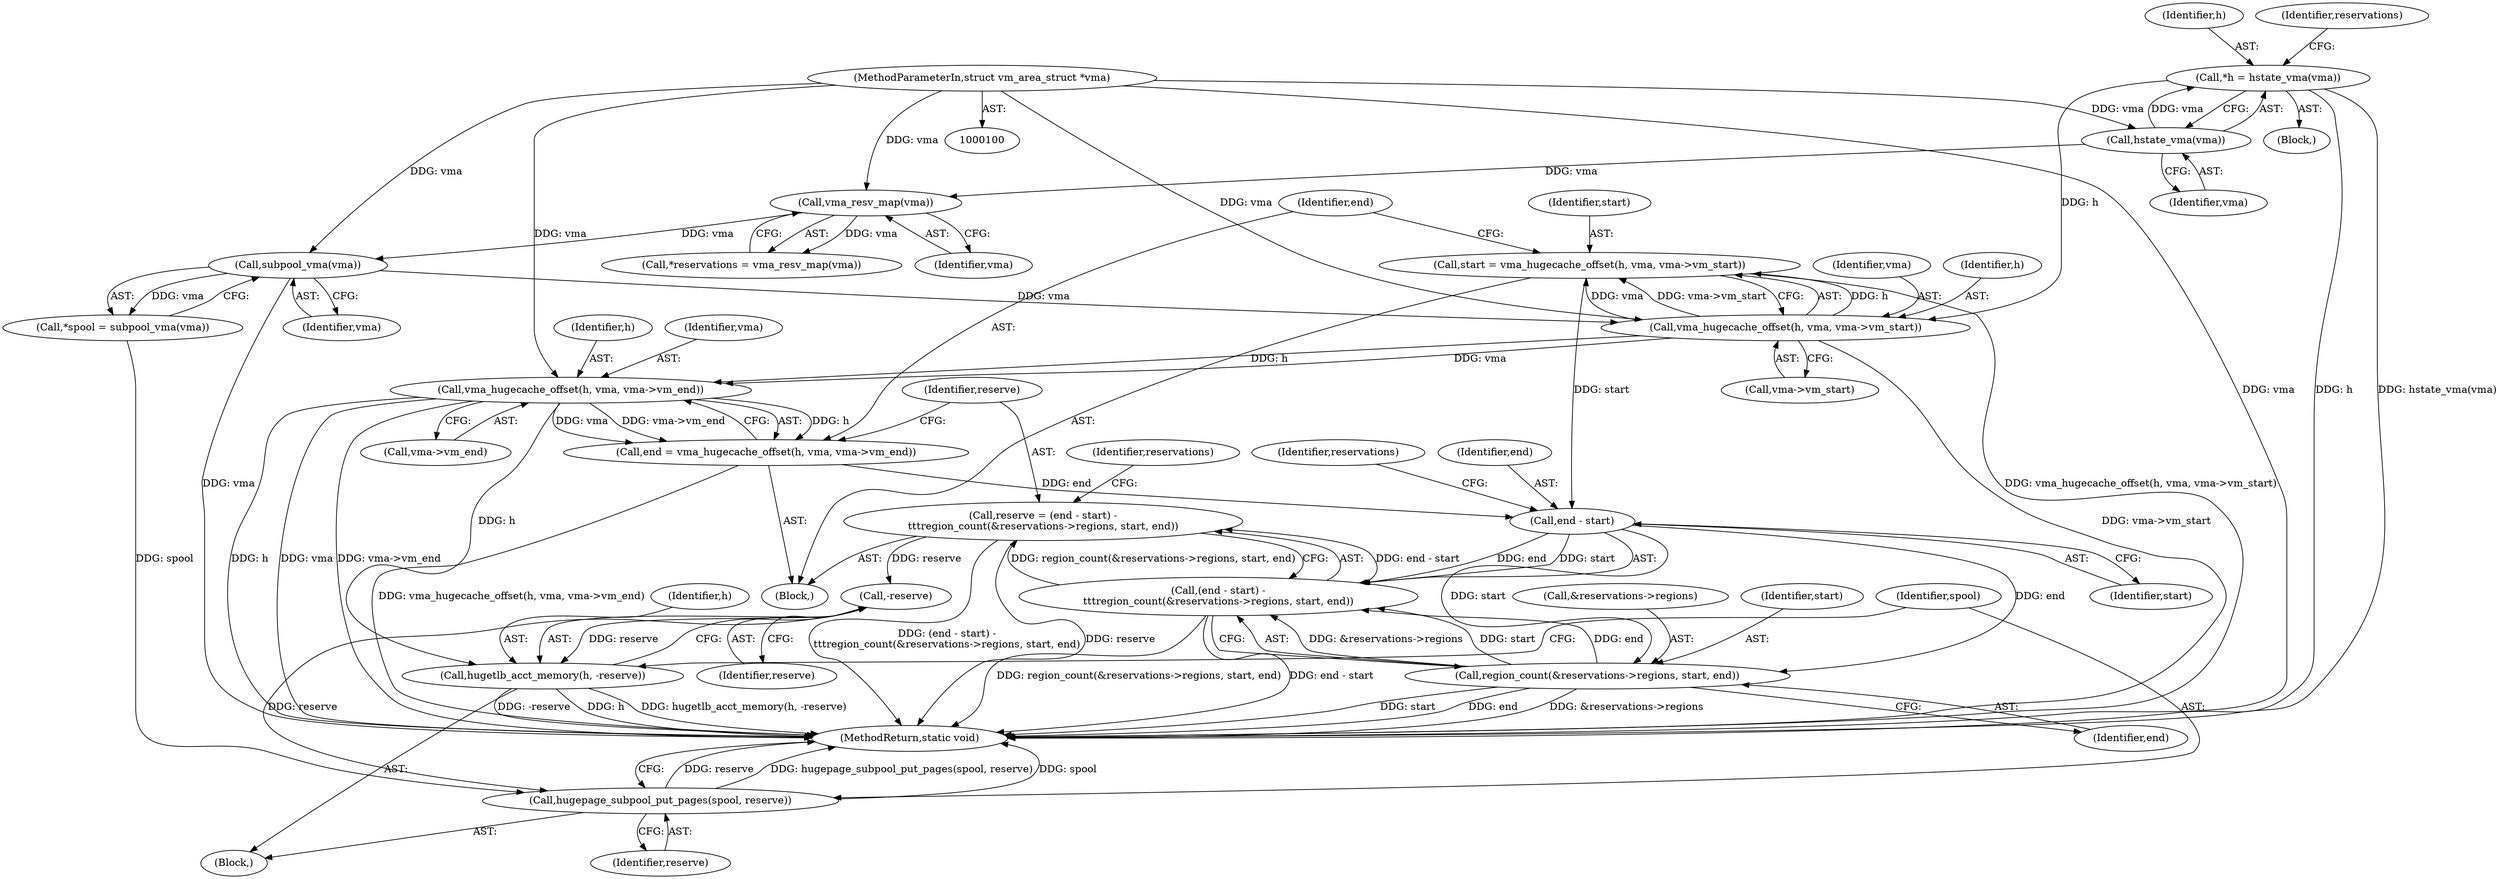 digraph "0_linux_90481622d75715bfcb68501280a917dbfe516029_8@integer" {
"1000140" [label="(Call,reserve = (end - start) -\n\t\t\tregion_count(&reservations->regions, start, end))"];
"1000142" [label="(Call,(end - start) -\n\t\t\tregion_count(&reservations->regions, start, end))"];
"1000143" [label="(Call,end - start)"];
"1000132" [label="(Call,end = vma_hugecache_offset(h, vma, vma->vm_end))"];
"1000134" [label="(Call,vma_hugecache_offset(h, vma, vma->vm_end))"];
"1000126" [label="(Call,vma_hugecache_offset(h, vma, vma->vm_start))"];
"1000104" [label="(Call,*h = hstate_vma(vma))"];
"1000106" [label="(Call,hstate_vma(vma))"];
"1000101" [label="(MethodParameterIn,struct vm_area_struct *vma)"];
"1000116" [label="(Call,subpool_vma(vma))"];
"1000111" [label="(Call,vma_resv_map(vma))"];
"1000124" [label="(Call,start = vma_hugecache_offset(h, vma, vma->vm_start))"];
"1000146" [label="(Call,region_count(&reservations->regions, start, end))"];
"1000164" [label="(Call,-reserve)"];
"1000162" [label="(Call,hugetlb_acct_memory(h, -reserve))"];
"1000166" [label="(Call,hugepage_subpool_put_pages(spool, reserve))"];
"1000133" [label="(Identifier,end)"];
"1000143" [label="(Call,end - start)"];
"1000116" [label="(Call,subpool_vma(vma))"];
"1000161" [label="(Block,)"];
"1000124" [label="(Call,start = vma_hugecache_offset(h, vma, vma->vm_start))"];
"1000156" [label="(Identifier,reservations)"];
"1000114" [label="(Call,*spool = subpool_vma(vma))"];
"1000137" [label="(Call,vma->vm_end)"];
"1000128" [label="(Identifier,vma)"];
"1000168" [label="(Identifier,reserve)"];
"1000141" [label="(Identifier,reserve)"];
"1000134" [label="(Call,vma_hugecache_offset(h, vma, vma->vm_end))"];
"1000123" [label="(Block,)"];
"1000125" [label="(Identifier,start)"];
"1000152" [label="(Identifier,end)"];
"1000166" [label="(Call,hugepage_subpool_put_pages(spool, reserve))"];
"1000164" [label="(Call,-reserve)"];
"1000140" [label="(Call,reserve = (end - start) -\n\t\t\tregion_count(&reservations->regions, start, end))"];
"1000142" [label="(Call,(end - start) -\n\t\t\tregion_count(&reservations->regions, start, end))"];
"1000105" [label="(Identifier,h)"];
"1000162" [label="(Call,hugetlb_acct_memory(h, -reserve))"];
"1000110" [label="(Identifier,reservations)"];
"1000145" [label="(Identifier,start)"];
"1000129" [label="(Call,vma->vm_start)"];
"1000127" [label="(Identifier,h)"];
"1000126" [label="(Call,vma_hugecache_offset(h, vma, vma->vm_start))"];
"1000144" [label="(Identifier,end)"];
"1000117" [label="(Identifier,vma)"];
"1000107" [label="(Identifier,vma)"];
"1000135" [label="(Identifier,h)"];
"1000146" [label="(Call,region_count(&reservations->regions, start, end))"];
"1000106" [label="(Call,hstate_vma(vma))"];
"1000112" [label="(Identifier,vma)"];
"1000111" [label="(Call,vma_resv_map(vma))"];
"1000101" [label="(MethodParameterIn,struct vm_area_struct *vma)"];
"1000149" [label="(Identifier,reservations)"];
"1000102" [label="(Block,)"];
"1000163" [label="(Identifier,h)"];
"1000109" [label="(Call,*reservations = vma_resv_map(vma))"];
"1000132" [label="(Call,end = vma_hugecache_offset(h, vma, vma->vm_end))"];
"1000147" [label="(Call,&reservations->regions)"];
"1000167" [label="(Identifier,spool)"];
"1000104" [label="(Call,*h = hstate_vma(vma))"];
"1000151" [label="(Identifier,start)"];
"1000169" [label="(MethodReturn,static void)"];
"1000165" [label="(Identifier,reserve)"];
"1000136" [label="(Identifier,vma)"];
"1000140" -> "1000123"  [label="AST: "];
"1000140" -> "1000142"  [label="CFG: "];
"1000141" -> "1000140"  [label="AST: "];
"1000142" -> "1000140"  [label="AST: "];
"1000156" -> "1000140"  [label="CFG: "];
"1000140" -> "1000169"  [label="DDG: (end - start) -\n\t\t\tregion_count(&reservations->regions, start, end)"];
"1000140" -> "1000169"  [label="DDG: reserve"];
"1000142" -> "1000140"  [label="DDG: end - start"];
"1000142" -> "1000140"  [label="DDG: region_count(&reservations->regions, start, end)"];
"1000140" -> "1000164"  [label="DDG: reserve"];
"1000142" -> "1000146"  [label="CFG: "];
"1000143" -> "1000142"  [label="AST: "];
"1000146" -> "1000142"  [label="AST: "];
"1000142" -> "1000169"  [label="DDG: end - start"];
"1000142" -> "1000169"  [label="DDG: region_count(&reservations->regions, start, end)"];
"1000143" -> "1000142"  [label="DDG: end"];
"1000143" -> "1000142"  [label="DDG: start"];
"1000146" -> "1000142"  [label="DDG: &reservations->regions"];
"1000146" -> "1000142"  [label="DDG: start"];
"1000146" -> "1000142"  [label="DDG: end"];
"1000143" -> "1000145"  [label="CFG: "];
"1000144" -> "1000143"  [label="AST: "];
"1000145" -> "1000143"  [label="AST: "];
"1000149" -> "1000143"  [label="CFG: "];
"1000132" -> "1000143"  [label="DDG: end"];
"1000124" -> "1000143"  [label="DDG: start"];
"1000143" -> "1000146"  [label="DDG: start"];
"1000143" -> "1000146"  [label="DDG: end"];
"1000132" -> "1000123"  [label="AST: "];
"1000132" -> "1000134"  [label="CFG: "];
"1000133" -> "1000132"  [label="AST: "];
"1000134" -> "1000132"  [label="AST: "];
"1000141" -> "1000132"  [label="CFG: "];
"1000132" -> "1000169"  [label="DDG: vma_hugecache_offset(h, vma, vma->vm_end)"];
"1000134" -> "1000132"  [label="DDG: h"];
"1000134" -> "1000132"  [label="DDG: vma"];
"1000134" -> "1000132"  [label="DDG: vma->vm_end"];
"1000134" -> "1000137"  [label="CFG: "];
"1000135" -> "1000134"  [label="AST: "];
"1000136" -> "1000134"  [label="AST: "];
"1000137" -> "1000134"  [label="AST: "];
"1000134" -> "1000169"  [label="DDG: h"];
"1000134" -> "1000169"  [label="DDG: vma"];
"1000134" -> "1000169"  [label="DDG: vma->vm_end"];
"1000126" -> "1000134"  [label="DDG: h"];
"1000126" -> "1000134"  [label="DDG: vma"];
"1000101" -> "1000134"  [label="DDG: vma"];
"1000134" -> "1000162"  [label="DDG: h"];
"1000126" -> "1000124"  [label="AST: "];
"1000126" -> "1000129"  [label="CFG: "];
"1000127" -> "1000126"  [label="AST: "];
"1000128" -> "1000126"  [label="AST: "];
"1000129" -> "1000126"  [label="AST: "];
"1000124" -> "1000126"  [label="CFG: "];
"1000126" -> "1000169"  [label="DDG: vma->vm_start"];
"1000126" -> "1000124"  [label="DDG: h"];
"1000126" -> "1000124"  [label="DDG: vma"];
"1000126" -> "1000124"  [label="DDG: vma->vm_start"];
"1000104" -> "1000126"  [label="DDG: h"];
"1000116" -> "1000126"  [label="DDG: vma"];
"1000101" -> "1000126"  [label="DDG: vma"];
"1000104" -> "1000102"  [label="AST: "];
"1000104" -> "1000106"  [label="CFG: "];
"1000105" -> "1000104"  [label="AST: "];
"1000106" -> "1000104"  [label="AST: "];
"1000110" -> "1000104"  [label="CFG: "];
"1000104" -> "1000169"  [label="DDG: h"];
"1000104" -> "1000169"  [label="DDG: hstate_vma(vma)"];
"1000106" -> "1000104"  [label="DDG: vma"];
"1000106" -> "1000107"  [label="CFG: "];
"1000107" -> "1000106"  [label="AST: "];
"1000101" -> "1000106"  [label="DDG: vma"];
"1000106" -> "1000111"  [label="DDG: vma"];
"1000101" -> "1000100"  [label="AST: "];
"1000101" -> "1000169"  [label="DDG: vma"];
"1000101" -> "1000111"  [label="DDG: vma"];
"1000101" -> "1000116"  [label="DDG: vma"];
"1000116" -> "1000114"  [label="AST: "];
"1000116" -> "1000117"  [label="CFG: "];
"1000117" -> "1000116"  [label="AST: "];
"1000114" -> "1000116"  [label="CFG: "];
"1000116" -> "1000169"  [label="DDG: vma"];
"1000116" -> "1000114"  [label="DDG: vma"];
"1000111" -> "1000116"  [label="DDG: vma"];
"1000111" -> "1000109"  [label="AST: "];
"1000111" -> "1000112"  [label="CFG: "];
"1000112" -> "1000111"  [label="AST: "];
"1000109" -> "1000111"  [label="CFG: "];
"1000111" -> "1000109"  [label="DDG: vma"];
"1000124" -> "1000123"  [label="AST: "];
"1000125" -> "1000124"  [label="AST: "];
"1000133" -> "1000124"  [label="CFG: "];
"1000124" -> "1000169"  [label="DDG: vma_hugecache_offset(h, vma, vma->vm_start)"];
"1000146" -> "1000152"  [label="CFG: "];
"1000147" -> "1000146"  [label="AST: "];
"1000151" -> "1000146"  [label="AST: "];
"1000152" -> "1000146"  [label="AST: "];
"1000146" -> "1000169"  [label="DDG: start"];
"1000146" -> "1000169"  [label="DDG: end"];
"1000146" -> "1000169"  [label="DDG: &reservations->regions"];
"1000164" -> "1000162"  [label="AST: "];
"1000164" -> "1000165"  [label="CFG: "];
"1000165" -> "1000164"  [label="AST: "];
"1000162" -> "1000164"  [label="CFG: "];
"1000164" -> "1000162"  [label="DDG: reserve"];
"1000164" -> "1000166"  [label="DDG: reserve"];
"1000162" -> "1000161"  [label="AST: "];
"1000163" -> "1000162"  [label="AST: "];
"1000167" -> "1000162"  [label="CFG: "];
"1000162" -> "1000169"  [label="DDG: -reserve"];
"1000162" -> "1000169"  [label="DDG: h"];
"1000162" -> "1000169"  [label="DDG: hugetlb_acct_memory(h, -reserve)"];
"1000166" -> "1000161"  [label="AST: "];
"1000166" -> "1000168"  [label="CFG: "];
"1000167" -> "1000166"  [label="AST: "];
"1000168" -> "1000166"  [label="AST: "];
"1000169" -> "1000166"  [label="CFG: "];
"1000166" -> "1000169"  [label="DDG: reserve"];
"1000166" -> "1000169"  [label="DDG: hugepage_subpool_put_pages(spool, reserve)"];
"1000166" -> "1000169"  [label="DDG: spool"];
"1000114" -> "1000166"  [label="DDG: spool"];
}
